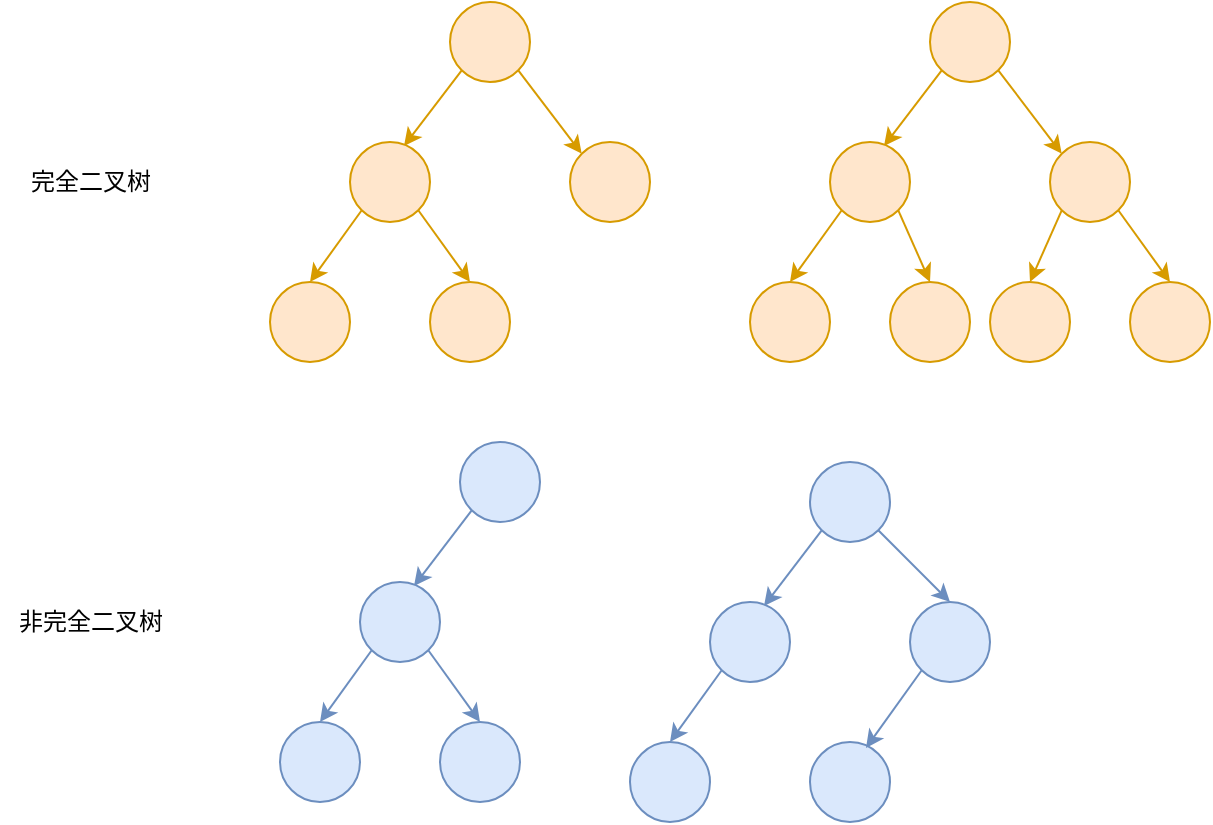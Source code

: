 <mxfile version="14.9.7" type="github">
  <diagram id="8195xKesWs3v15UzHuR4" name="Page-1">
    <mxGraphModel dx="1773" dy="536" grid="1" gridSize="10" guides="1" tooltips="1" connect="1" arrows="1" fold="1" page="1" pageScale="1" pageWidth="827" pageHeight="1169" math="0" shadow="0">
      <root>
        <mxCell id="0" />
        <mxCell id="1" parent="0" />
        <mxCell id="BgHCR4T1Y8xn6UvvV4O4-6" style="rounded=0;orthogonalLoop=1;jettySize=auto;html=1;exitX=0;exitY=1;exitDx=0;exitDy=0;entryX=0.675;entryY=0.05;entryDx=0;entryDy=0;entryPerimeter=0;fillColor=#ffe6cc;strokeColor=#d79b00;" edge="1" parent="1" source="BgHCR4T1Y8xn6UvvV4O4-1" target="BgHCR4T1Y8xn6UvvV4O4-2">
          <mxGeometry relative="1" as="geometry" />
        </mxCell>
        <mxCell id="BgHCR4T1Y8xn6UvvV4O4-7" style="edgeStyle=none;rounded=0;orthogonalLoop=1;jettySize=auto;html=1;exitX=1;exitY=1;exitDx=0;exitDy=0;entryX=0;entryY=0;entryDx=0;entryDy=0;fillColor=#ffe6cc;strokeColor=#d79b00;" edge="1" parent="1" source="BgHCR4T1Y8xn6UvvV4O4-1" target="BgHCR4T1Y8xn6UvvV4O4-3">
          <mxGeometry relative="1" as="geometry" />
        </mxCell>
        <mxCell id="BgHCR4T1Y8xn6UvvV4O4-1" value="" style="ellipse;whiteSpace=wrap;html=1;aspect=fixed;fillColor=#ffe6cc;strokeColor=#d79b00;" vertex="1" parent="1">
          <mxGeometry x="200" y="100" width="40" height="40" as="geometry" />
        </mxCell>
        <mxCell id="BgHCR4T1Y8xn6UvvV4O4-8" style="edgeStyle=none;rounded=0;orthogonalLoop=1;jettySize=auto;html=1;exitX=0;exitY=1;exitDx=0;exitDy=0;entryX=0.5;entryY=0;entryDx=0;entryDy=0;fillColor=#ffe6cc;strokeColor=#d79b00;" edge="1" parent="1" source="BgHCR4T1Y8xn6UvvV4O4-2" target="BgHCR4T1Y8xn6UvvV4O4-4">
          <mxGeometry relative="1" as="geometry" />
        </mxCell>
        <mxCell id="BgHCR4T1Y8xn6UvvV4O4-9" style="edgeStyle=none;rounded=0;orthogonalLoop=1;jettySize=auto;html=1;exitX=1;exitY=1;exitDx=0;exitDy=0;entryX=0.5;entryY=0;entryDx=0;entryDy=0;fillColor=#ffe6cc;strokeColor=#d79b00;" edge="1" parent="1" source="BgHCR4T1Y8xn6UvvV4O4-2" target="BgHCR4T1Y8xn6UvvV4O4-5">
          <mxGeometry relative="1" as="geometry" />
        </mxCell>
        <mxCell id="BgHCR4T1Y8xn6UvvV4O4-2" value="" style="ellipse;whiteSpace=wrap;html=1;aspect=fixed;fillColor=#ffe6cc;strokeColor=#d79b00;" vertex="1" parent="1">
          <mxGeometry x="150" y="170" width="40" height="40" as="geometry" />
        </mxCell>
        <mxCell id="BgHCR4T1Y8xn6UvvV4O4-3" value="" style="ellipse;whiteSpace=wrap;html=1;aspect=fixed;fillColor=#ffe6cc;strokeColor=#d79b00;" vertex="1" parent="1">
          <mxGeometry x="260" y="170" width="40" height="40" as="geometry" />
        </mxCell>
        <mxCell id="BgHCR4T1Y8xn6UvvV4O4-4" value="" style="ellipse;whiteSpace=wrap;html=1;aspect=fixed;fillColor=#ffe6cc;strokeColor=#d79b00;" vertex="1" parent="1">
          <mxGeometry x="110" y="240" width="40" height="40" as="geometry" />
        </mxCell>
        <mxCell id="BgHCR4T1Y8xn6UvvV4O4-5" value="" style="ellipse;whiteSpace=wrap;html=1;aspect=fixed;fillColor=#ffe6cc;strokeColor=#d79b00;" vertex="1" parent="1">
          <mxGeometry x="190" y="240" width="40" height="40" as="geometry" />
        </mxCell>
        <mxCell id="BgHCR4T1Y8xn6UvvV4O4-10" style="rounded=0;orthogonalLoop=1;jettySize=auto;html=1;exitX=0;exitY=1;exitDx=0;exitDy=0;entryX=0.675;entryY=0.05;entryDx=0;entryDy=0;entryPerimeter=0;fillColor=#ffe6cc;strokeColor=#d79b00;" edge="1" parent="1" source="BgHCR4T1Y8xn6UvvV4O4-12" target="BgHCR4T1Y8xn6UvvV4O4-15">
          <mxGeometry relative="1" as="geometry" />
        </mxCell>
        <mxCell id="BgHCR4T1Y8xn6UvvV4O4-11" style="edgeStyle=none;rounded=0;orthogonalLoop=1;jettySize=auto;html=1;exitX=1;exitY=1;exitDx=0;exitDy=0;entryX=0;entryY=0;entryDx=0;entryDy=0;fillColor=#ffe6cc;strokeColor=#d79b00;" edge="1" parent="1" source="BgHCR4T1Y8xn6UvvV4O4-12" target="BgHCR4T1Y8xn6UvvV4O4-16">
          <mxGeometry relative="1" as="geometry" />
        </mxCell>
        <mxCell id="BgHCR4T1Y8xn6UvvV4O4-12" value="" style="ellipse;whiteSpace=wrap;html=1;aspect=fixed;fillColor=#ffe6cc;strokeColor=#d79b00;" vertex="1" parent="1">
          <mxGeometry x="440" y="100" width="40" height="40" as="geometry" />
        </mxCell>
        <mxCell id="BgHCR4T1Y8xn6UvvV4O4-13" style="edgeStyle=none;rounded=0;orthogonalLoop=1;jettySize=auto;html=1;exitX=0;exitY=1;exitDx=0;exitDy=0;entryX=0.5;entryY=0;entryDx=0;entryDy=0;fillColor=#ffe6cc;strokeColor=#d79b00;" edge="1" parent="1" source="BgHCR4T1Y8xn6UvvV4O4-15" target="BgHCR4T1Y8xn6UvvV4O4-17">
          <mxGeometry relative="1" as="geometry" />
        </mxCell>
        <mxCell id="BgHCR4T1Y8xn6UvvV4O4-14" style="edgeStyle=none;rounded=0;orthogonalLoop=1;jettySize=auto;html=1;exitX=1;exitY=1;exitDx=0;exitDy=0;entryX=0.5;entryY=0;entryDx=0;entryDy=0;fillColor=#ffe6cc;strokeColor=#d79b00;" edge="1" parent="1" source="BgHCR4T1Y8xn6UvvV4O4-15" target="BgHCR4T1Y8xn6UvvV4O4-18">
          <mxGeometry relative="1" as="geometry" />
        </mxCell>
        <mxCell id="BgHCR4T1Y8xn6UvvV4O4-15" value="" style="ellipse;whiteSpace=wrap;html=1;aspect=fixed;fillColor=#ffe6cc;strokeColor=#d79b00;" vertex="1" parent="1">
          <mxGeometry x="390" y="170" width="40" height="40" as="geometry" />
        </mxCell>
        <mxCell id="BgHCR4T1Y8xn6UvvV4O4-21" style="edgeStyle=none;rounded=0;orthogonalLoop=1;jettySize=auto;html=1;exitX=0;exitY=1;exitDx=0;exitDy=0;entryX=0.5;entryY=0;entryDx=0;entryDy=0;fillColor=#ffe6cc;strokeColor=#d79b00;" edge="1" parent="1" source="BgHCR4T1Y8xn6UvvV4O4-16" target="BgHCR4T1Y8xn6UvvV4O4-19">
          <mxGeometry relative="1" as="geometry" />
        </mxCell>
        <mxCell id="BgHCR4T1Y8xn6UvvV4O4-22" style="edgeStyle=none;rounded=0;orthogonalLoop=1;jettySize=auto;html=1;exitX=1;exitY=1;exitDx=0;exitDy=0;entryX=0.5;entryY=0;entryDx=0;entryDy=0;fillColor=#ffe6cc;strokeColor=#d79b00;" edge="1" parent="1" source="BgHCR4T1Y8xn6UvvV4O4-16" target="BgHCR4T1Y8xn6UvvV4O4-20">
          <mxGeometry relative="1" as="geometry" />
        </mxCell>
        <mxCell id="BgHCR4T1Y8xn6UvvV4O4-16" value="" style="ellipse;whiteSpace=wrap;html=1;aspect=fixed;fillColor=#ffe6cc;strokeColor=#d79b00;" vertex="1" parent="1">
          <mxGeometry x="500" y="170" width="40" height="40" as="geometry" />
        </mxCell>
        <mxCell id="BgHCR4T1Y8xn6UvvV4O4-17" value="" style="ellipse;whiteSpace=wrap;html=1;aspect=fixed;fillColor=#ffe6cc;strokeColor=#d79b00;" vertex="1" parent="1">
          <mxGeometry x="350" y="240" width="40" height="40" as="geometry" />
        </mxCell>
        <mxCell id="BgHCR4T1Y8xn6UvvV4O4-18" value="" style="ellipse;whiteSpace=wrap;html=1;aspect=fixed;fillColor=#ffe6cc;strokeColor=#d79b00;" vertex="1" parent="1">
          <mxGeometry x="420" y="240" width="40" height="40" as="geometry" />
        </mxCell>
        <mxCell id="BgHCR4T1Y8xn6UvvV4O4-19" value="" style="ellipse;whiteSpace=wrap;html=1;aspect=fixed;fillColor=#ffe6cc;strokeColor=#d79b00;" vertex="1" parent="1">
          <mxGeometry x="470" y="240" width="40" height="40" as="geometry" />
        </mxCell>
        <mxCell id="BgHCR4T1Y8xn6UvvV4O4-20" value="" style="ellipse;whiteSpace=wrap;html=1;aspect=fixed;fillColor=#ffe6cc;strokeColor=#d79b00;" vertex="1" parent="1">
          <mxGeometry x="540" y="240" width="40" height="40" as="geometry" />
        </mxCell>
        <mxCell id="BgHCR4T1Y8xn6UvvV4O4-23" value="完全二叉树" style="text;html=1;align=center;verticalAlign=middle;resizable=0;points=[];autosize=1;strokeColor=none;" vertex="1" parent="1">
          <mxGeometry x="-20" y="180" width="80" height="20" as="geometry" />
        </mxCell>
        <mxCell id="BgHCR4T1Y8xn6UvvV4O4-24" style="rounded=0;orthogonalLoop=1;jettySize=auto;html=1;exitX=0;exitY=1;exitDx=0;exitDy=0;entryX=0.675;entryY=0.05;entryDx=0;entryDy=0;entryPerimeter=0;fillColor=#dae8fc;strokeColor=#6c8ebf;" edge="1" parent="1" source="BgHCR4T1Y8xn6UvvV4O4-26" target="BgHCR4T1Y8xn6UvvV4O4-29">
          <mxGeometry relative="1" as="geometry" />
        </mxCell>
        <mxCell id="BgHCR4T1Y8xn6UvvV4O4-26" value="" style="ellipse;whiteSpace=wrap;html=1;aspect=fixed;fillColor=#dae8fc;strokeColor=#6c8ebf;" vertex="1" parent="1">
          <mxGeometry x="205" y="320" width="40" height="40" as="geometry" />
        </mxCell>
        <mxCell id="BgHCR4T1Y8xn6UvvV4O4-27" style="edgeStyle=none;rounded=0;orthogonalLoop=1;jettySize=auto;html=1;exitX=0;exitY=1;exitDx=0;exitDy=0;entryX=0.5;entryY=0;entryDx=0;entryDy=0;fillColor=#dae8fc;strokeColor=#6c8ebf;" edge="1" parent="1" source="BgHCR4T1Y8xn6UvvV4O4-29" target="BgHCR4T1Y8xn6UvvV4O4-31">
          <mxGeometry relative="1" as="geometry" />
        </mxCell>
        <mxCell id="BgHCR4T1Y8xn6UvvV4O4-28" style="edgeStyle=none;rounded=0;orthogonalLoop=1;jettySize=auto;html=1;exitX=1;exitY=1;exitDx=0;exitDy=0;entryX=0.5;entryY=0;entryDx=0;entryDy=0;fillColor=#dae8fc;strokeColor=#6c8ebf;" edge="1" parent="1" source="BgHCR4T1Y8xn6UvvV4O4-29" target="BgHCR4T1Y8xn6UvvV4O4-32">
          <mxGeometry relative="1" as="geometry" />
        </mxCell>
        <mxCell id="BgHCR4T1Y8xn6UvvV4O4-29" value="" style="ellipse;whiteSpace=wrap;html=1;aspect=fixed;fillColor=#dae8fc;strokeColor=#6c8ebf;" vertex="1" parent="1">
          <mxGeometry x="155" y="390" width="40" height="40" as="geometry" />
        </mxCell>
        <mxCell id="BgHCR4T1Y8xn6UvvV4O4-31" value="" style="ellipse;whiteSpace=wrap;html=1;aspect=fixed;fillColor=#dae8fc;strokeColor=#6c8ebf;" vertex="1" parent="1">
          <mxGeometry x="115" y="460" width="40" height="40" as="geometry" />
        </mxCell>
        <mxCell id="BgHCR4T1Y8xn6UvvV4O4-32" value="" style="ellipse;whiteSpace=wrap;html=1;aspect=fixed;fillColor=#dae8fc;strokeColor=#6c8ebf;" vertex="1" parent="1">
          <mxGeometry x="195" y="460" width="40" height="40" as="geometry" />
        </mxCell>
        <mxCell id="BgHCR4T1Y8xn6UvvV4O4-33" style="rounded=0;orthogonalLoop=1;jettySize=auto;html=1;exitX=0;exitY=1;exitDx=0;exitDy=0;entryX=0.675;entryY=0.05;entryDx=0;entryDy=0;entryPerimeter=0;fillColor=#dae8fc;strokeColor=#6c8ebf;" edge="1" parent="1" source="BgHCR4T1Y8xn6UvvV4O4-34" target="BgHCR4T1Y8xn6UvvV4O4-37">
          <mxGeometry relative="1" as="geometry" />
        </mxCell>
        <mxCell id="BgHCR4T1Y8xn6UvvV4O4-41" style="edgeStyle=none;rounded=0;orthogonalLoop=1;jettySize=auto;html=1;exitX=1;exitY=1;exitDx=0;exitDy=0;entryX=0.5;entryY=0;entryDx=0;entryDy=0;fillColor=#dae8fc;strokeColor=#6c8ebf;" edge="1" parent="1" source="BgHCR4T1Y8xn6UvvV4O4-34" target="BgHCR4T1Y8xn6UvvV4O4-40">
          <mxGeometry relative="1" as="geometry" />
        </mxCell>
        <mxCell id="BgHCR4T1Y8xn6UvvV4O4-34" value="" style="ellipse;whiteSpace=wrap;html=1;aspect=fixed;fillColor=#dae8fc;strokeColor=#6c8ebf;" vertex="1" parent="1">
          <mxGeometry x="380" y="330" width="40" height="40" as="geometry" />
        </mxCell>
        <mxCell id="BgHCR4T1Y8xn6UvvV4O4-35" style="edgeStyle=none;rounded=0;orthogonalLoop=1;jettySize=auto;html=1;exitX=0;exitY=1;exitDx=0;exitDy=0;entryX=0.5;entryY=0;entryDx=0;entryDy=0;fillColor=#dae8fc;strokeColor=#6c8ebf;" edge="1" parent="1" source="BgHCR4T1Y8xn6UvvV4O4-37" target="BgHCR4T1Y8xn6UvvV4O4-38">
          <mxGeometry relative="1" as="geometry" />
        </mxCell>
        <mxCell id="BgHCR4T1Y8xn6UvvV4O4-37" value="" style="ellipse;whiteSpace=wrap;html=1;aspect=fixed;fillColor=#dae8fc;strokeColor=#6c8ebf;" vertex="1" parent="1">
          <mxGeometry x="330" y="400" width="40" height="40" as="geometry" />
        </mxCell>
        <mxCell id="BgHCR4T1Y8xn6UvvV4O4-38" value="" style="ellipse;whiteSpace=wrap;html=1;aspect=fixed;fillColor=#dae8fc;strokeColor=#6c8ebf;" vertex="1" parent="1">
          <mxGeometry x="290" y="470" width="40" height="40" as="geometry" />
        </mxCell>
        <mxCell id="BgHCR4T1Y8xn6UvvV4O4-39" value="" style="ellipse;whiteSpace=wrap;html=1;aspect=fixed;fillColor=#dae8fc;strokeColor=#6c8ebf;" vertex="1" parent="1">
          <mxGeometry x="380" y="470" width="40" height="40" as="geometry" />
        </mxCell>
        <mxCell id="BgHCR4T1Y8xn6UvvV4O4-42" style="edgeStyle=none;rounded=0;orthogonalLoop=1;jettySize=auto;html=1;exitX=0;exitY=1;exitDx=0;exitDy=0;entryX=0.7;entryY=0.075;entryDx=0;entryDy=0;entryPerimeter=0;fillColor=#dae8fc;strokeColor=#6c8ebf;" edge="1" parent="1" source="BgHCR4T1Y8xn6UvvV4O4-40" target="BgHCR4T1Y8xn6UvvV4O4-39">
          <mxGeometry relative="1" as="geometry" />
        </mxCell>
        <mxCell id="BgHCR4T1Y8xn6UvvV4O4-40" value="" style="ellipse;whiteSpace=wrap;html=1;aspect=fixed;fillColor=#dae8fc;strokeColor=#6c8ebf;" vertex="1" parent="1">
          <mxGeometry x="430" y="400" width="40" height="40" as="geometry" />
        </mxCell>
        <mxCell id="BgHCR4T1Y8xn6UvvV4O4-43" value="非完全二叉树" style="text;html=1;align=center;verticalAlign=middle;resizable=0;points=[];autosize=1;strokeColor=none;" vertex="1" parent="1">
          <mxGeometry x="-25" y="400" width="90" height="20" as="geometry" />
        </mxCell>
      </root>
    </mxGraphModel>
  </diagram>
</mxfile>
